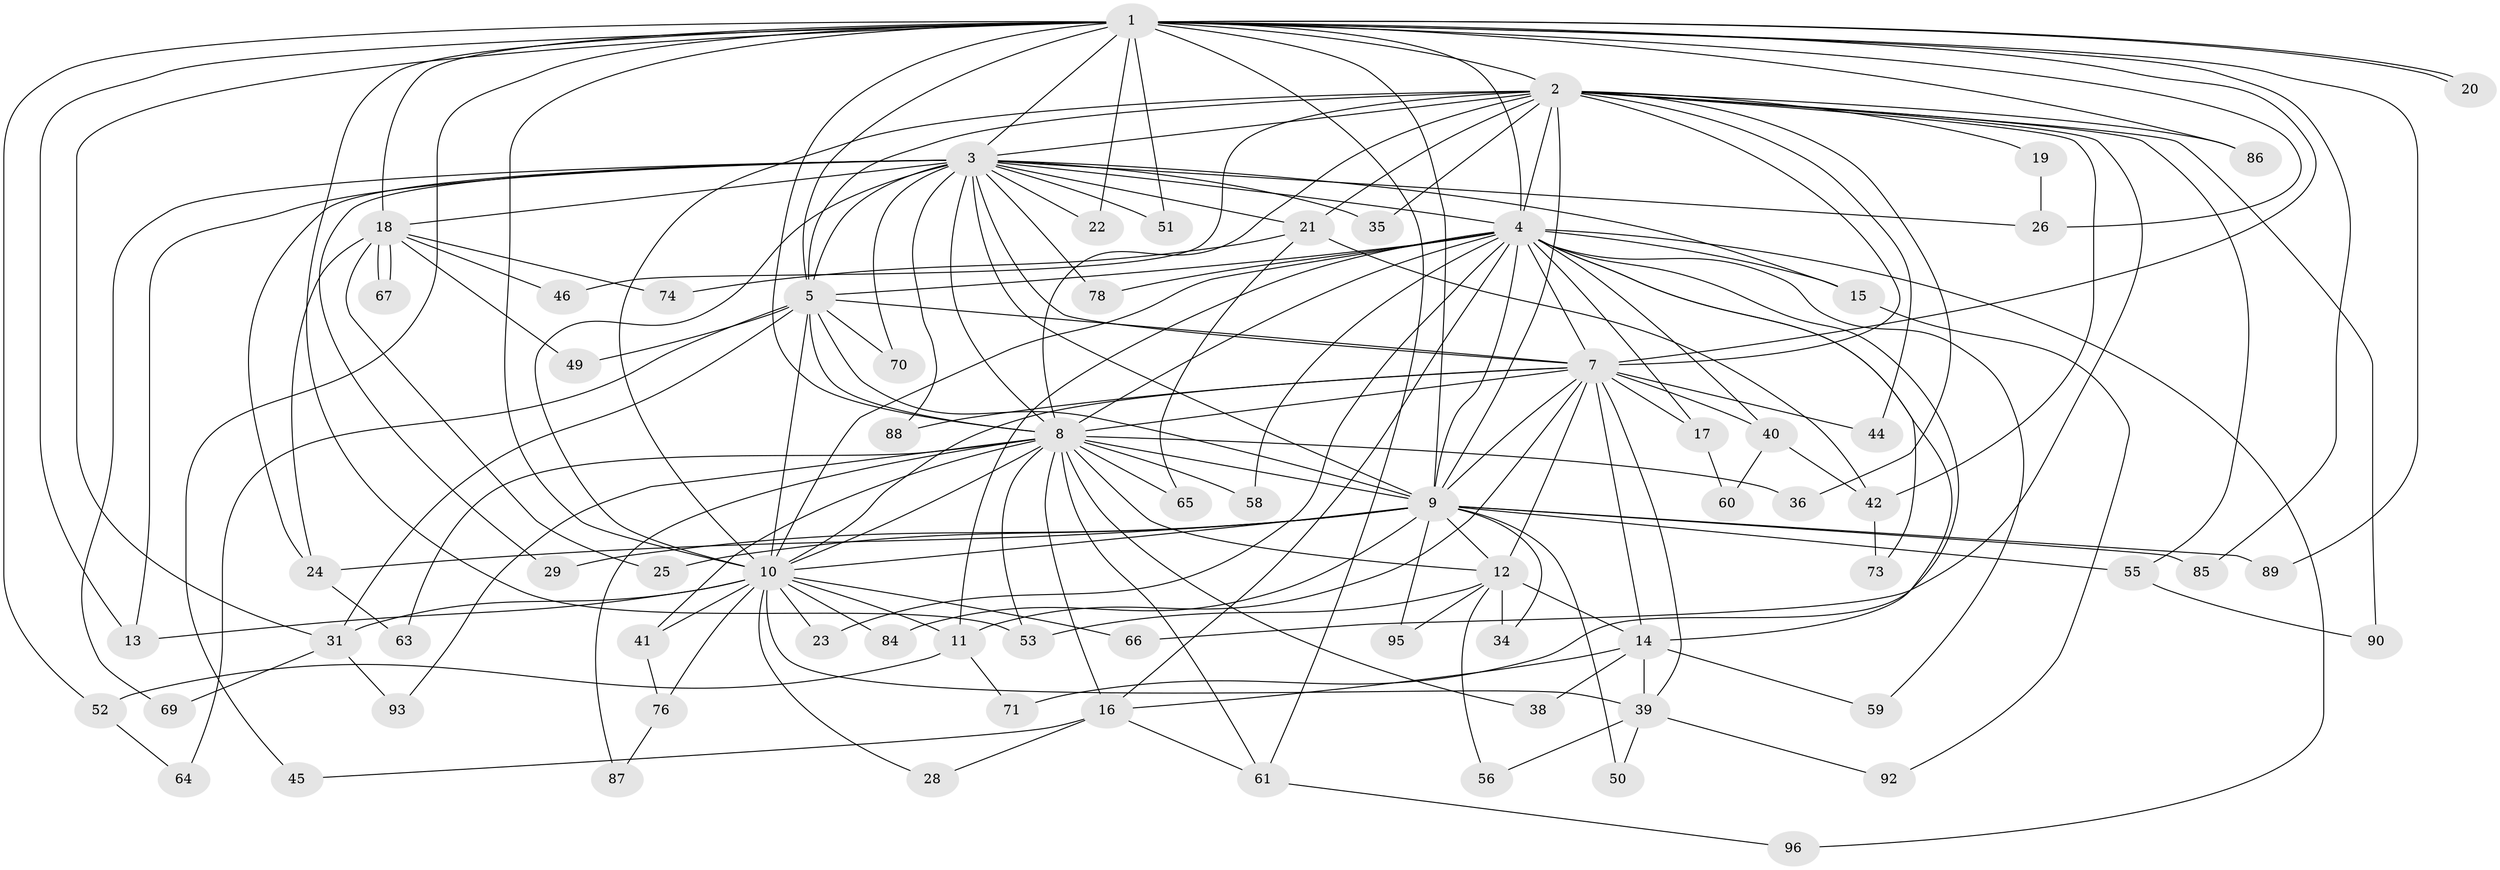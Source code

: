 // Generated by graph-tools (version 1.1) at 2025/23/03/03/25 07:23:39]
// undirected, 73 vertices, 175 edges
graph export_dot {
graph [start="1"]
  node [color=gray90,style=filled];
  1 [super="+43"];
  2 [super="+6"];
  3 [super="+57"];
  4 [super="+83"];
  5 [super="+77"];
  7 [super="+72"];
  8 [super="+48"];
  9 [super="+30"];
  10 [super="+80"];
  11 [super="+68"];
  12 [super="+54"];
  13 [super="+37"];
  14 [super="+32"];
  15;
  16 [super="+81"];
  17;
  18;
  19;
  20;
  21;
  22;
  23;
  24 [super="+27"];
  25;
  26 [super="+62"];
  28;
  29;
  31 [super="+33"];
  34;
  35;
  36;
  38 [super="+75"];
  39 [super="+47"];
  40;
  41;
  42 [super="+82"];
  44;
  45;
  46;
  49;
  50;
  51;
  52;
  53 [super="+91"];
  55;
  56;
  58;
  59;
  60;
  61 [super="+79"];
  63;
  64;
  65;
  66;
  67;
  69;
  70;
  71;
  73;
  74;
  76 [super="+94"];
  78;
  84;
  85;
  86;
  87;
  88;
  89;
  90;
  92;
  93;
  95;
  96;
  1 -- 2 [weight=2];
  1 -- 3;
  1 -- 4;
  1 -- 5;
  1 -- 7;
  1 -- 8 [weight=2];
  1 -- 9;
  1 -- 10 [weight=2];
  1 -- 13;
  1 -- 18;
  1 -- 20;
  1 -- 20;
  1 -- 22;
  1 -- 26;
  1 -- 31;
  1 -- 45;
  1 -- 51;
  1 -- 52;
  1 -- 61;
  1 -- 85;
  1 -- 86;
  1 -- 89;
  1 -- 53;
  2 -- 3 [weight=2];
  2 -- 4 [weight=2];
  2 -- 5 [weight=2];
  2 -- 7 [weight=2];
  2 -- 8 [weight=2];
  2 -- 9 [weight=2];
  2 -- 10 [weight=2];
  2 -- 19 [weight=2];
  2 -- 35;
  2 -- 44;
  2 -- 66;
  2 -- 86;
  2 -- 90;
  2 -- 36;
  2 -- 42;
  2 -- 46;
  2 -- 21;
  2 -- 55;
  3 -- 4;
  3 -- 5;
  3 -- 7;
  3 -- 8;
  3 -- 9 [weight=2];
  3 -- 10;
  3 -- 13 [weight=2];
  3 -- 15;
  3 -- 18;
  3 -- 21;
  3 -- 22;
  3 -- 29;
  3 -- 35;
  3 -- 51;
  3 -- 70;
  3 -- 78;
  3 -- 88;
  3 -- 69;
  3 -- 24;
  3 -- 26;
  4 -- 5;
  4 -- 7;
  4 -- 8;
  4 -- 9 [weight=3];
  4 -- 10;
  4 -- 11;
  4 -- 15;
  4 -- 16;
  4 -- 17;
  4 -- 23;
  4 -- 40;
  4 -- 58;
  4 -- 59;
  4 -- 71;
  4 -- 73;
  4 -- 78;
  4 -- 96;
  4 -- 14;
  5 -- 7;
  5 -- 8 [weight=2];
  5 -- 9;
  5 -- 10;
  5 -- 31;
  5 -- 49;
  5 -- 64;
  5 -- 70;
  7 -- 8;
  7 -- 9;
  7 -- 10;
  7 -- 11;
  7 -- 12;
  7 -- 14;
  7 -- 17;
  7 -- 40;
  7 -- 44;
  7 -- 88;
  7 -- 39 [weight=2];
  8 -- 9;
  8 -- 10;
  8 -- 12;
  8 -- 36;
  8 -- 38;
  8 -- 41;
  8 -- 53;
  8 -- 65;
  8 -- 87;
  8 -- 58;
  8 -- 93;
  8 -- 63;
  8 -- 16;
  8 -- 61;
  9 -- 10;
  9 -- 24;
  9 -- 25;
  9 -- 29;
  9 -- 55;
  9 -- 84;
  9 -- 85;
  9 -- 12;
  9 -- 89;
  9 -- 34;
  9 -- 50;
  9 -- 95;
  10 -- 23;
  10 -- 28;
  10 -- 39;
  10 -- 41;
  10 -- 66;
  10 -- 76 [weight=2];
  10 -- 84;
  10 -- 11;
  10 -- 13;
  10 -- 31;
  11 -- 52;
  11 -- 71;
  12 -- 14;
  12 -- 34;
  12 -- 56;
  12 -- 95;
  12 -- 53;
  14 -- 16;
  14 -- 39;
  14 -- 59;
  14 -- 38 [weight=2];
  15 -- 92;
  16 -- 28;
  16 -- 45;
  16 -- 61;
  17 -- 60;
  18 -- 24;
  18 -- 25;
  18 -- 46;
  18 -- 49;
  18 -- 67;
  18 -- 67;
  18 -- 74;
  19 -- 26;
  21 -- 65;
  21 -- 74;
  21 -- 42;
  24 -- 63;
  31 -- 69;
  31 -- 93;
  39 -- 50;
  39 -- 56;
  39 -- 92;
  40 -- 42;
  40 -- 60;
  41 -- 76;
  42 -- 73;
  52 -- 64;
  55 -- 90;
  61 -- 96;
  76 -- 87;
}
